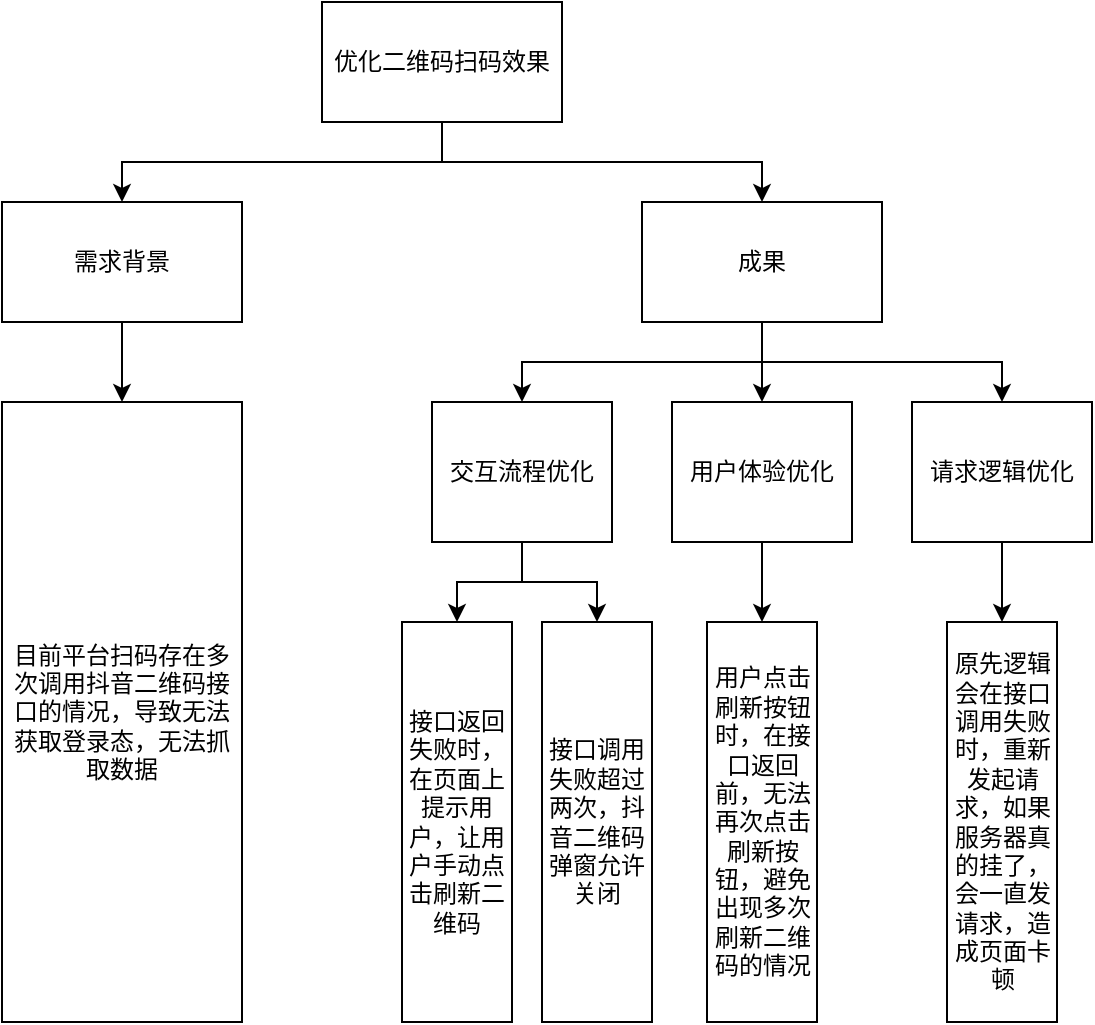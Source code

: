 <mxfile version="24.2.7" type="github">
  <diagram name="第 1 页" id="HXdQnF7FJ02nopvilhx5">
    <mxGraphModel dx="2074" dy="1146" grid="1" gridSize="10" guides="1" tooltips="1" connect="1" arrows="1" fold="1" page="1" pageScale="1" pageWidth="1390" pageHeight="980" math="0" shadow="0">
      <root>
        <mxCell id="0" />
        <mxCell id="1" parent="0" />
        <mxCell id="tqG4-ptpqv0__adzJizx-16" style="edgeStyle=orthogonalEdgeStyle;rounded=0;orthogonalLoop=1;jettySize=auto;html=1;exitX=0.5;exitY=1;exitDx=0;exitDy=0;entryX=0.5;entryY=0;entryDx=0;entryDy=0;" edge="1" parent="1" source="tqG4-ptpqv0__adzJizx-1" target="tqG4-ptpqv0__adzJizx-2">
          <mxGeometry relative="1" as="geometry" />
        </mxCell>
        <mxCell id="tqG4-ptpqv0__adzJizx-17" style="edgeStyle=orthogonalEdgeStyle;rounded=0;orthogonalLoop=1;jettySize=auto;html=1;exitX=0.5;exitY=1;exitDx=0;exitDy=0;" edge="1" parent="1" source="tqG4-ptpqv0__adzJizx-1" target="tqG4-ptpqv0__adzJizx-5">
          <mxGeometry relative="1" as="geometry" />
        </mxCell>
        <mxCell id="tqG4-ptpqv0__adzJizx-1" value="优化二维码扫码效果" style="rounded=0;whiteSpace=wrap;html=1;" vertex="1" parent="1">
          <mxGeometry x="420" y="40" width="120" height="60" as="geometry" />
        </mxCell>
        <mxCell id="tqG4-ptpqv0__adzJizx-18" style="edgeStyle=orthogonalEdgeStyle;rounded=0;orthogonalLoop=1;jettySize=auto;html=1;exitX=0.5;exitY=1;exitDx=0;exitDy=0;entryX=0.5;entryY=0;entryDx=0;entryDy=0;" edge="1" parent="1" source="tqG4-ptpqv0__adzJizx-2" target="tqG4-ptpqv0__adzJizx-4">
          <mxGeometry relative="1" as="geometry" />
        </mxCell>
        <mxCell id="tqG4-ptpqv0__adzJizx-2" value="&lt;div style=&quot;text-align: justify;&quot;&gt;&lt;span style=&quot;background-color: initial;&quot;&gt;需求背景&lt;/span&gt;&lt;/div&gt;" style="rounded=0;whiteSpace=wrap;html=1;verticalAlign=middle;" vertex="1" parent="1">
          <mxGeometry x="260" y="140" width="120" height="60" as="geometry" />
        </mxCell>
        <mxCell id="tqG4-ptpqv0__adzJizx-4" value="目前平台扫码存在多次调用抖音二维码接口的情况，导致无法获取登录态，无法抓取数据" style="rounded=0;whiteSpace=wrap;html=1;" vertex="1" parent="1">
          <mxGeometry x="260" y="240" width="120" height="310" as="geometry" />
        </mxCell>
        <mxCell id="tqG4-ptpqv0__adzJizx-13" style="edgeStyle=orthogonalEdgeStyle;rounded=0;orthogonalLoop=1;jettySize=auto;html=1;exitX=0.5;exitY=1;exitDx=0;exitDy=0;entryX=0.5;entryY=0;entryDx=0;entryDy=0;" edge="1" parent="1" source="tqG4-ptpqv0__adzJizx-5" target="tqG4-ptpqv0__adzJizx-6">
          <mxGeometry relative="1" as="geometry" />
        </mxCell>
        <mxCell id="tqG4-ptpqv0__adzJizx-14" style="edgeStyle=orthogonalEdgeStyle;rounded=0;orthogonalLoop=1;jettySize=auto;html=1;exitX=0.5;exitY=1;exitDx=0;exitDy=0;entryX=0.5;entryY=0;entryDx=0;entryDy=0;" edge="1" parent="1" source="tqG4-ptpqv0__adzJizx-5" target="tqG4-ptpqv0__adzJizx-7">
          <mxGeometry relative="1" as="geometry" />
        </mxCell>
        <mxCell id="tqG4-ptpqv0__adzJizx-15" style="edgeStyle=orthogonalEdgeStyle;rounded=0;orthogonalLoop=1;jettySize=auto;html=1;exitX=0.5;exitY=1;exitDx=0;exitDy=0;entryX=0.5;entryY=0;entryDx=0;entryDy=0;" edge="1" parent="1" source="tqG4-ptpqv0__adzJizx-5" target="tqG4-ptpqv0__adzJizx-8">
          <mxGeometry relative="1" as="geometry" />
        </mxCell>
        <mxCell id="tqG4-ptpqv0__adzJizx-5" value="&lt;div style=&quot;text-align: justify;&quot;&gt;&lt;span style=&quot;background-color: initial;&quot;&gt;成果&lt;/span&gt;&lt;/div&gt;" style="rounded=0;whiteSpace=wrap;html=1;verticalAlign=middle;" vertex="1" parent="1">
          <mxGeometry x="580" y="140" width="120" height="60" as="geometry" />
        </mxCell>
        <mxCell id="tqG4-ptpqv0__adzJizx-19" style="edgeStyle=orthogonalEdgeStyle;rounded=0;orthogonalLoop=1;jettySize=auto;html=1;exitX=0.5;exitY=1;exitDx=0;exitDy=0;entryX=0.5;entryY=0;entryDx=0;entryDy=0;" edge="1" parent="1" source="tqG4-ptpqv0__adzJizx-6" target="tqG4-ptpqv0__adzJizx-9">
          <mxGeometry relative="1" as="geometry" />
        </mxCell>
        <mxCell id="tqG4-ptpqv0__adzJizx-20" style="edgeStyle=orthogonalEdgeStyle;rounded=0;orthogonalLoop=1;jettySize=auto;html=1;exitX=0.5;exitY=1;exitDx=0;exitDy=0;entryX=0.5;entryY=0;entryDx=0;entryDy=0;" edge="1" parent="1" source="tqG4-ptpqv0__adzJizx-6" target="tqG4-ptpqv0__adzJizx-10">
          <mxGeometry relative="1" as="geometry" />
        </mxCell>
        <mxCell id="tqG4-ptpqv0__adzJizx-6" value="交互流程优化" style="rounded=0;whiteSpace=wrap;html=1;" vertex="1" parent="1">
          <mxGeometry x="475" y="240" width="90" height="70" as="geometry" />
        </mxCell>
        <mxCell id="tqG4-ptpqv0__adzJizx-21" style="edgeStyle=orthogonalEdgeStyle;rounded=0;orthogonalLoop=1;jettySize=auto;html=1;exitX=0.5;exitY=1;exitDx=0;exitDy=0;entryX=0.5;entryY=0;entryDx=0;entryDy=0;" edge="1" parent="1" source="tqG4-ptpqv0__adzJizx-7" target="tqG4-ptpqv0__adzJizx-11">
          <mxGeometry relative="1" as="geometry" />
        </mxCell>
        <mxCell id="tqG4-ptpqv0__adzJizx-7" value="用户体验优化" style="rounded=0;whiteSpace=wrap;html=1;" vertex="1" parent="1">
          <mxGeometry x="595" y="240" width="90" height="70" as="geometry" />
        </mxCell>
        <mxCell id="tqG4-ptpqv0__adzJizx-22" style="edgeStyle=orthogonalEdgeStyle;rounded=0;orthogonalLoop=1;jettySize=auto;html=1;exitX=0.5;exitY=1;exitDx=0;exitDy=0;entryX=0.5;entryY=0;entryDx=0;entryDy=0;" edge="1" parent="1" source="tqG4-ptpqv0__adzJizx-8" target="tqG4-ptpqv0__adzJizx-12">
          <mxGeometry relative="1" as="geometry" />
        </mxCell>
        <mxCell id="tqG4-ptpqv0__adzJizx-8" value="请求逻辑优化" style="rounded=0;whiteSpace=wrap;html=1;" vertex="1" parent="1">
          <mxGeometry x="715" y="240" width="90" height="70" as="geometry" />
        </mxCell>
        <mxCell id="tqG4-ptpqv0__adzJizx-9" value="接口返回失败时，在页面上提示用户，让用户手动点击刷新二维码" style="rounded=0;whiteSpace=wrap;html=1;" vertex="1" parent="1">
          <mxGeometry x="460" y="350" width="55" height="200" as="geometry" />
        </mxCell>
        <mxCell id="tqG4-ptpqv0__adzJizx-10" value="接口调用失败超过两次，抖音二维码弹窗允许关闭" style="rounded=0;whiteSpace=wrap;html=1;" vertex="1" parent="1">
          <mxGeometry x="530" y="350" width="55" height="200" as="geometry" />
        </mxCell>
        <mxCell id="tqG4-ptpqv0__adzJizx-11" value="用户点击刷新按钮时，在接口返回前，无法再次点击刷新按钮，避免出现多次刷新二维码的情况" style="rounded=0;whiteSpace=wrap;html=1;" vertex="1" parent="1">
          <mxGeometry x="612.5" y="350" width="55" height="200" as="geometry" />
        </mxCell>
        <mxCell id="tqG4-ptpqv0__adzJizx-12" value="原先逻辑会在接口调用失败时，重新发起请求，如果服务器真的挂了，会一直发请求，造成页面卡顿" style="rounded=0;whiteSpace=wrap;html=1;" vertex="1" parent="1">
          <mxGeometry x="732.5" y="350" width="55" height="200" as="geometry" />
        </mxCell>
      </root>
    </mxGraphModel>
  </diagram>
</mxfile>
